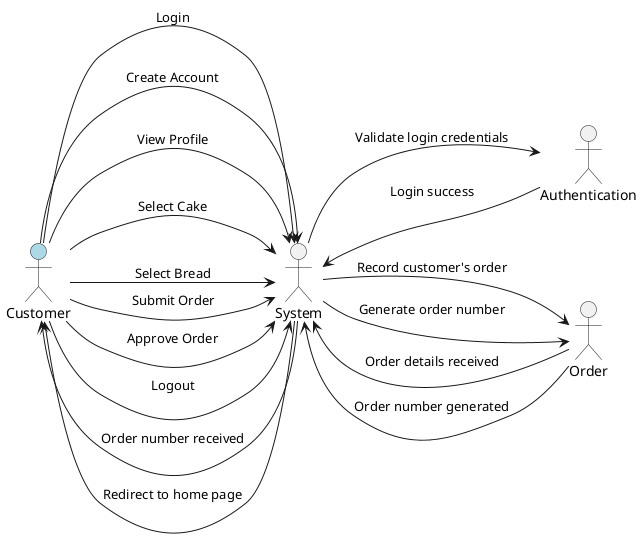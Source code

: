 @startuml BakeryOrder
left to right direction

actor Customer as customer #lightblue

customer -> System: Login

System -> Authentication: Validate login credentials
Authentication --> System: Login success

customer -> System: Create Account
customer -> System: View Profile
customer -> System: Select Cake
customer -> System: Select Bread
customer -> System: Submit Order
customer -> System: Approve Order

System -> Order: Record customer's order
Order --> System: Order details received

System -> Order: Generate order number
Order --> System: Order number generated

System --> customer: Order number received

customer -> System: Logout

System --> customer: Redirect to home page

@enduml

